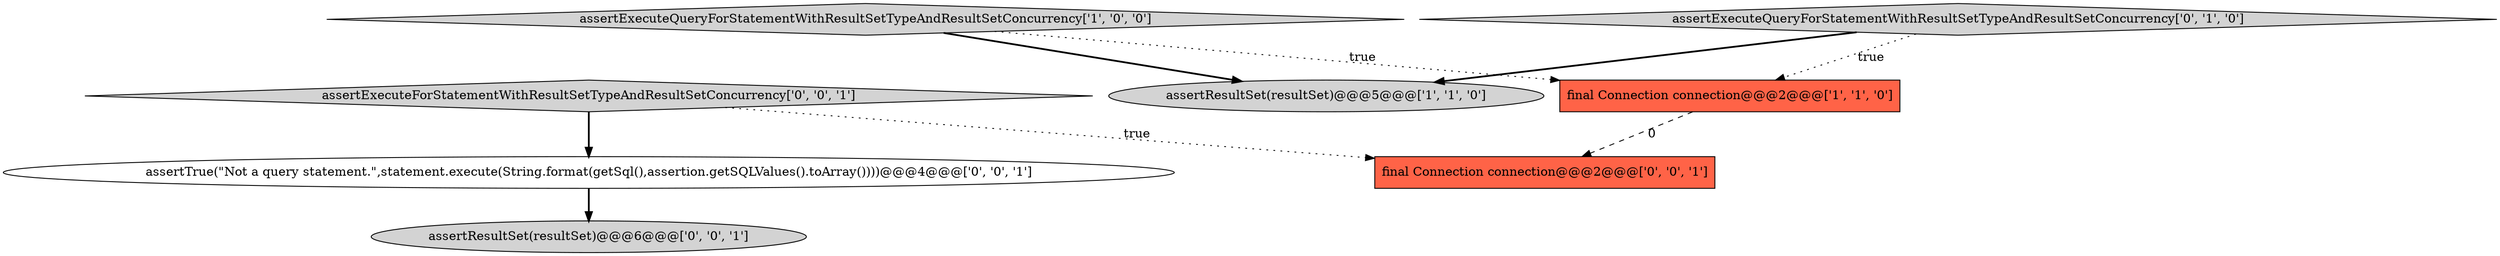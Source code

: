digraph {
2 [style = filled, label = "assertExecuteQueryForStatementWithResultSetTypeAndResultSetConcurrency['1', '0', '0']", fillcolor = lightgray, shape = diamond image = "AAA0AAABBB1BBB"];
7 [style = filled, label = "assertResultSet(resultSet)@@@6@@@['0', '0', '1']", fillcolor = lightgray, shape = ellipse image = "AAA0AAABBB3BBB"];
0 [style = filled, label = "assertResultSet(resultSet)@@@5@@@['1', '1', '0']", fillcolor = lightgray, shape = ellipse image = "AAA0AAABBB1BBB"];
6 [style = filled, label = "final Connection connection@@@2@@@['0', '0', '1']", fillcolor = tomato, shape = box image = "AAA0AAABBB3BBB"];
1 [style = filled, label = "final Connection connection@@@2@@@['1', '1', '0']", fillcolor = tomato, shape = box image = "AAA0AAABBB1BBB"];
4 [style = filled, label = "assertTrue(\"Not a query statement.\",statement.execute(String.format(getSql(),assertion.getSQLValues().toArray())))@@@4@@@['0', '0', '1']", fillcolor = white, shape = ellipse image = "AAA0AAABBB3BBB"];
3 [style = filled, label = "assertExecuteQueryForStatementWithResultSetTypeAndResultSetConcurrency['0', '1', '0']", fillcolor = lightgray, shape = diamond image = "AAA0AAABBB2BBB"];
5 [style = filled, label = "assertExecuteForStatementWithResultSetTypeAndResultSetConcurrency['0', '0', '1']", fillcolor = lightgray, shape = diamond image = "AAA0AAABBB3BBB"];
5->6 [style = dotted, label="true"];
2->0 [style = bold, label=""];
5->4 [style = bold, label=""];
2->1 [style = dotted, label="true"];
3->1 [style = dotted, label="true"];
1->6 [style = dashed, label="0"];
4->7 [style = bold, label=""];
3->0 [style = bold, label=""];
}

